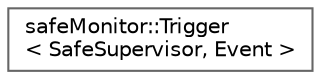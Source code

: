 digraph "Graphical Class Hierarchy"
{
 // LATEX_PDF_SIZE
  bgcolor="transparent";
  edge [fontname=Helvetica,fontsize=10,labelfontname=Helvetica,labelfontsize=10];
  node [fontname=Helvetica,fontsize=10,shape=box,height=0.2,width=0.4];
  rankdir="LR";
  Node0 [id="Node000000",label="safeMonitor::Trigger\l\< SafeSupervisor, Event \>",height=0.2,width=0.4,color="grey40", fillcolor="white", style="filled",URL="$d5/dfc/classsafeMonitor_1_1Trigger.html",tooltip=" "];
}
